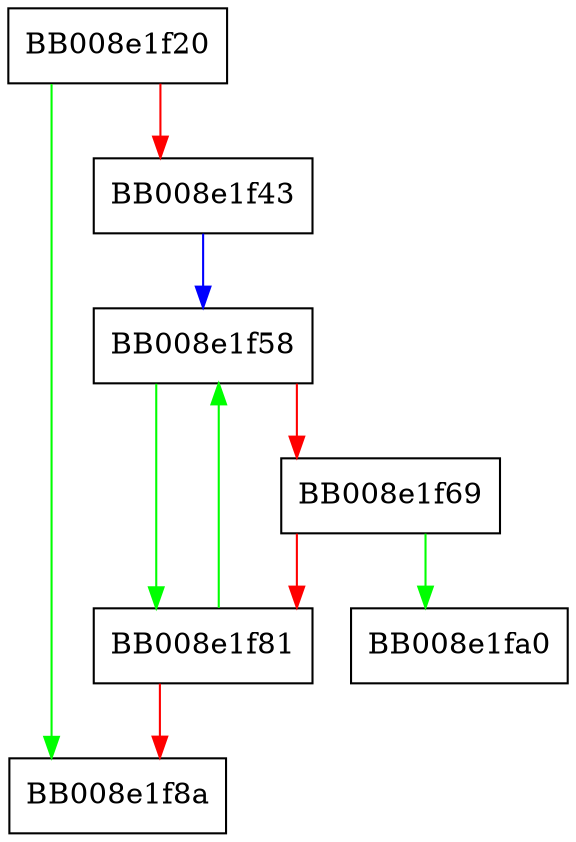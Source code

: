 digraph _res_hconf_trim_domain {
  node [shape="box"];
  graph [splines=ortho];
  BB008e1f20 -> BB008e1f8a [color="green"];
  BB008e1f20 -> BB008e1f43 [color="red"];
  BB008e1f43 -> BB008e1f58 [color="blue"];
  BB008e1f58 -> BB008e1f81 [color="green"];
  BB008e1f58 -> BB008e1f69 [color="red"];
  BB008e1f69 -> BB008e1fa0 [color="green"];
  BB008e1f69 -> BB008e1f81 [color="red"];
  BB008e1f81 -> BB008e1f58 [color="green"];
  BB008e1f81 -> BB008e1f8a [color="red"];
}